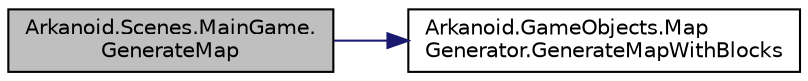 digraph "Arkanoid.Scenes.MainGame.GenerateMap"
{
 // INTERACTIVE_SVG=YES
  edge [fontname="Helvetica",fontsize="10",labelfontname="Helvetica",labelfontsize="10"];
  node [fontname="Helvetica",fontsize="10",shape=record];
  rankdir="LR";
  Node14 [label="Arkanoid.Scenes.MainGame.\lGenerateMap",height=0.2,width=0.4,color="black", fillcolor="grey75", style="filled", fontcolor="black"];
  Node14 -> Node15 [color="midnightblue",fontsize="10",style="solid",fontname="Helvetica"];
  Node15 [label="Arkanoid.GameObjects.Map\lGenerator.GenerateMapWithBlocks",height=0.2,width=0.4,color="black", fillcolor="white", style="filled",URL="$class_arkanoid_1_1_game_objects_1_1_map_generator.html#a6b51c862ebc045508c93d2e4f1f61228",tooltip="Generates map of random bricks with checkerboard pattern of immortal bricks in the first and the last..."];
}
